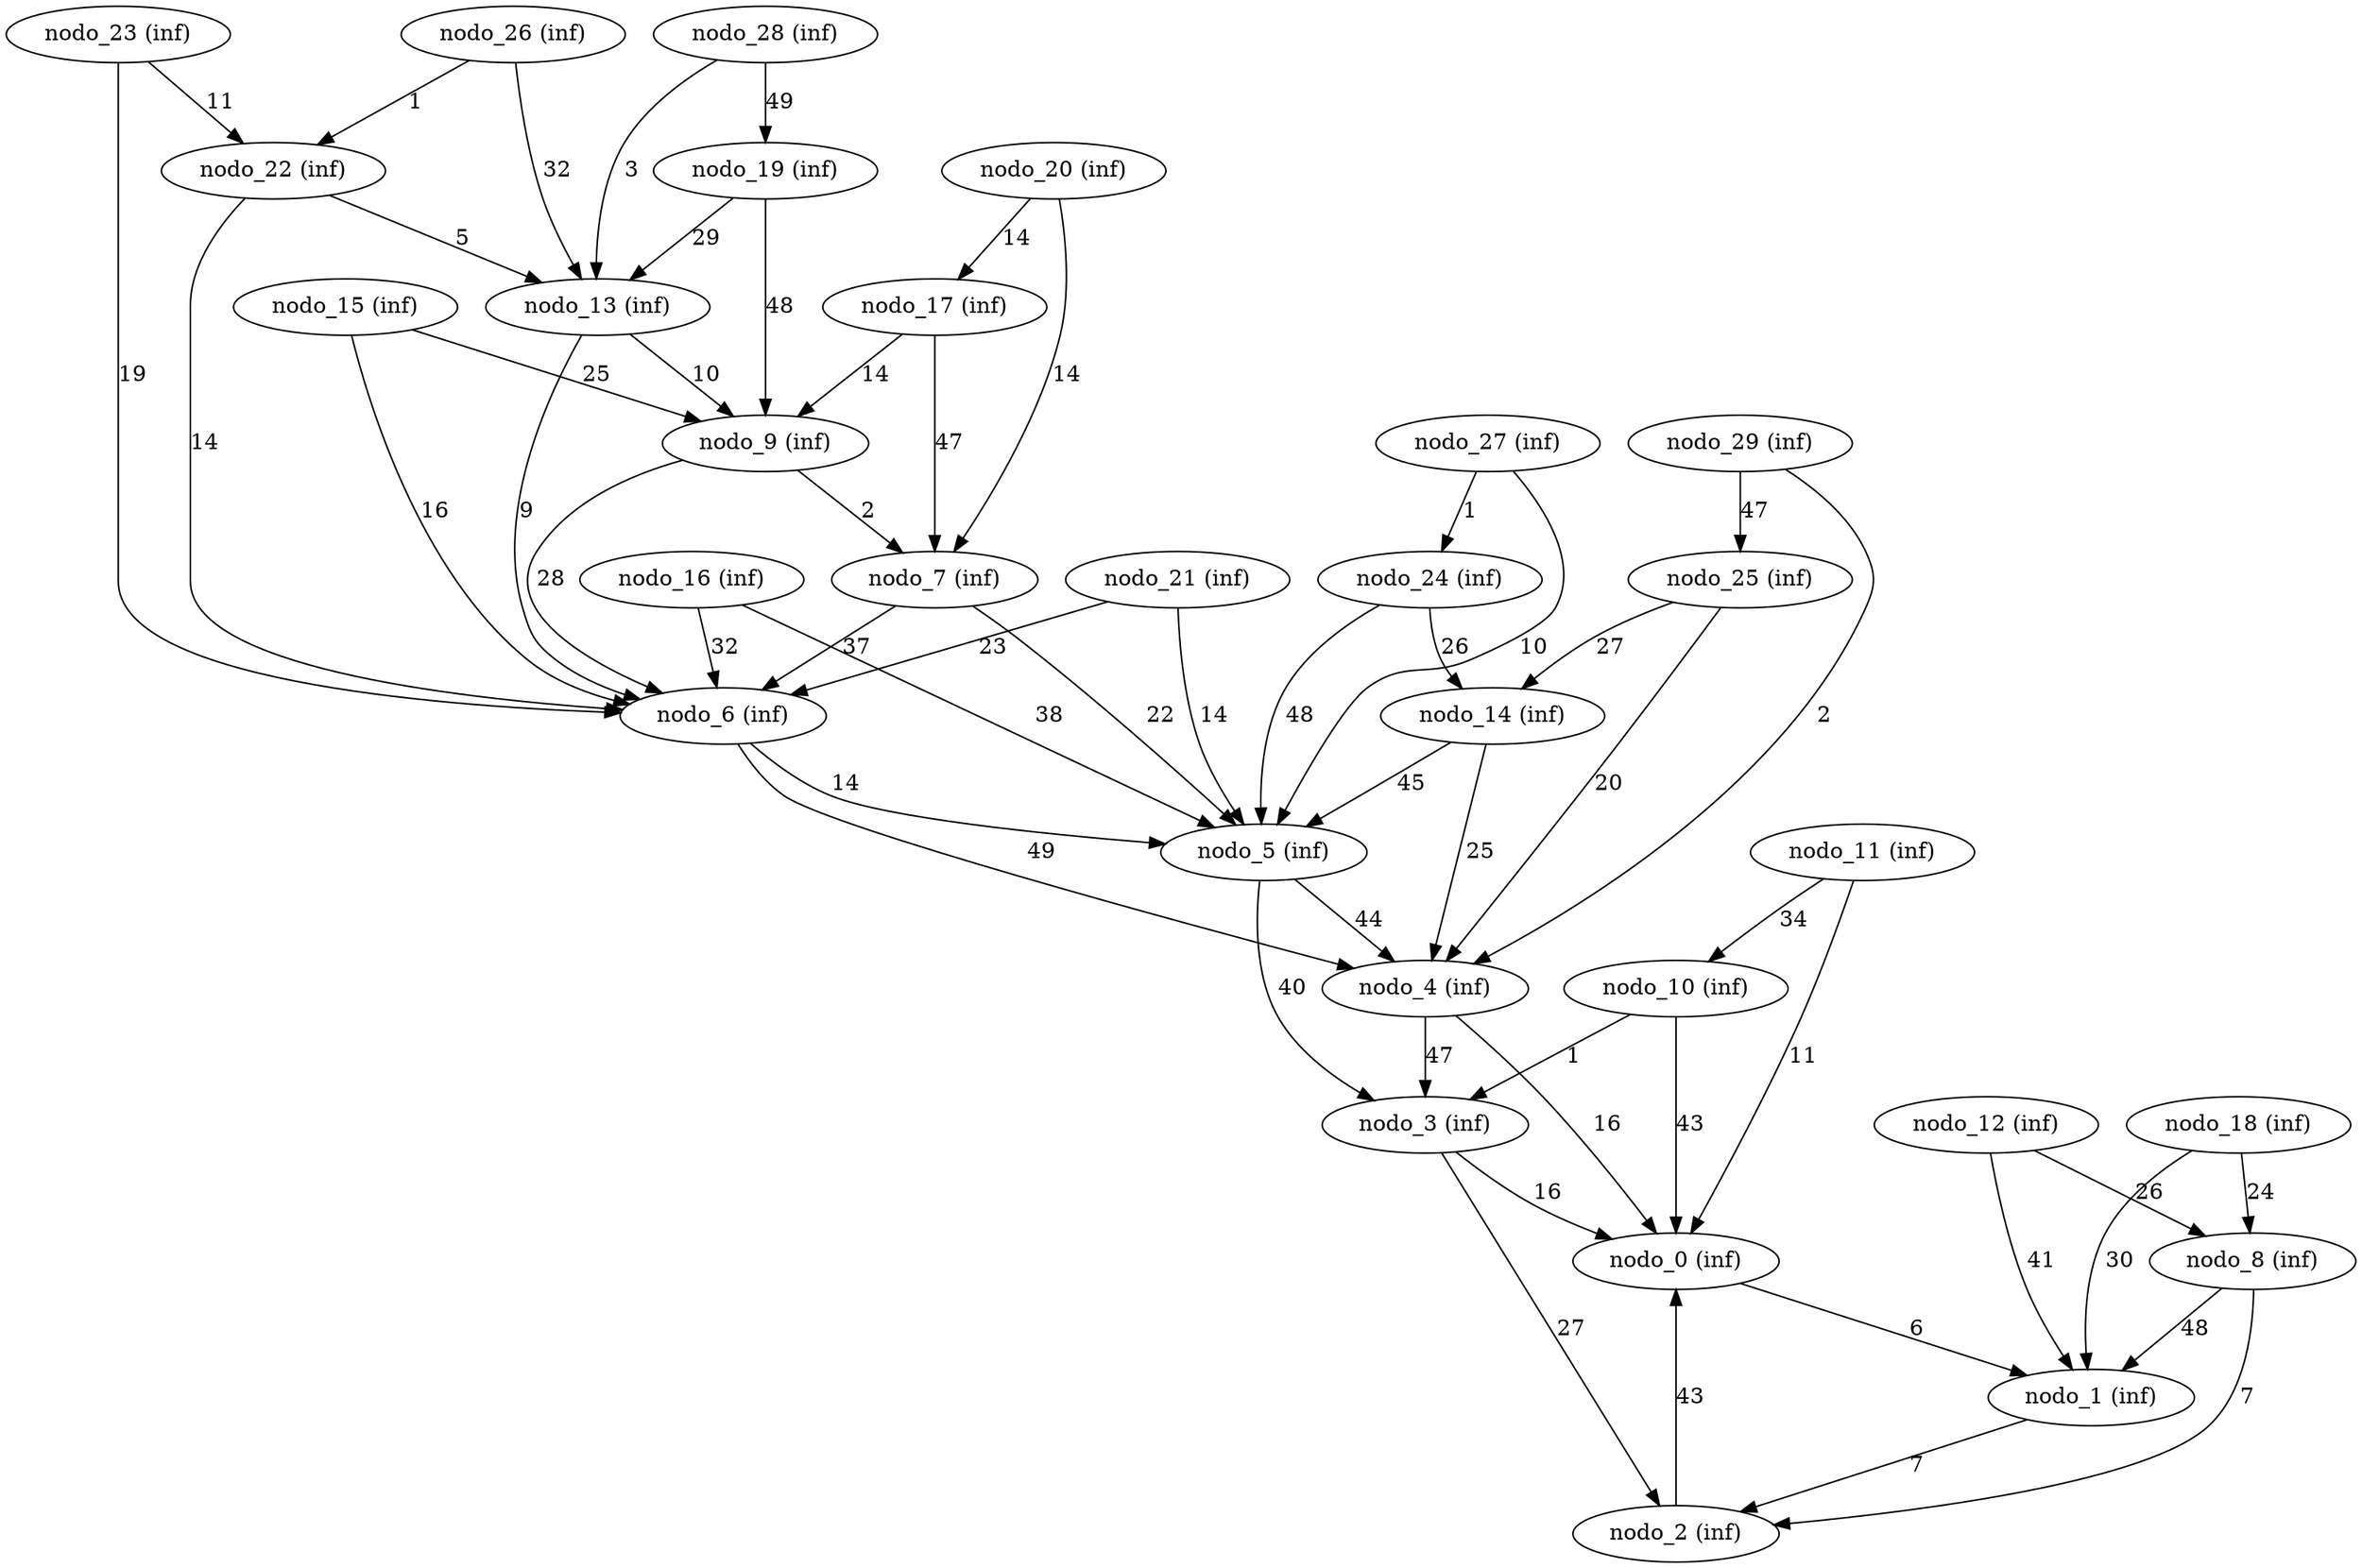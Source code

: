 digraph grafoDorogovtsevMendes_n_30 {
"nodo_0 (inf)";
"nodo_1 (inf)";
"nodo_2 (inf)";
"nodo_3 (inf)";
"nodo_4 (inf)";
"nodo_5 (inf)";
"nodo_6 (inf)";
"nodo_7 (inf)";
"nodo_8 (inf)";
"nodo_9 (inf)";
"nodo_10 (inf)";
"nodo_11 (inf)";
"nodo_12 (inf)";
"nodo_13 (inf)";
"nodo_14 (inf)";
"nodo_15 (inf)";
"nodo_16 (inf)";
"nodo_17 (inf)";
"nodo_18 (inf)";
"nodo_19 (inf)";
"nodo_20 (inf)";
"nodo_21 (inf)";
"nodo_22 (inf)";
"nodo_23 (inf)";
"nodo_24 (inf)";
"nodo_25 (inf)";
"nodo_26 (inf)";
"nodo_27 (inf)";
"nodo_28 (inf)";
"nodo_29 (inf)";
"nodo_0 (inf)" -> "nodo_1 (inf)" [label=6 weight=6];
"nodo_1 (inf)" -> "nodo_2 (inf)" [label=7 weight=7];
"nodo_2 (inf)" -> "nodo_0 (inf)" [label=43 weight=43];
"nodo_3 (inf)" -> "nodo_2 (inf)" [label=27 weight=27];
"nodo_3 (inf)" -> "nodo_0 (inf)" [label=16 weight=16];
"nodo_4 (inf)" -> "nodo_3 (inf)" [label=47 weight=47];
"nodo_4 (inf)" -> "nodo_0 (inf)" [label=16 weight=16];
"nodo_5 (inf)" -> "nodo_4 (inf)" [label=44 weight=44];
"nodo_5 (inf)" -> "nodo_3 (inf)" [label=40 weight=40];
"nodo_6 (inf)" -> "nodo_5 (inf)" [label=14 weight=14];
"nodo_6 (inf)" -> "nodo_4 (inf)" [label=49 weight=49];
"nodo_7 (inf)" -> "nodo_6 (inf)" [label=37 weight=37];
"nodo_7 (inf)" -> "nodo_5 (inf)" [label=22 weight=22];
"nodo_8 (inf)" -> "nodo_1 (inf)" [label=48 weight=48];
"nodo_8 (inf)" -> "nodo_2 (inf)" [label=7 weight=7];
"nodo_9 (inf)" -> "nodo_7 (inf)" [label=2 weight=2];
"nodo_9 (inf)" -> "nodo_6 (inf)" [label=28 weight=28];
"nodo_10 (inf)" -> "nodo_3 (inf)" [label=1 weight=1];
"nodo_10 (inf)" -> "nodo_0 (inf)" [label=43 weight=43];
"nodo_11 (inf)" -> "nodo_10 (inf)" [label=34 weight=34];
"nodo_11 (inf)" -> "nodo_0 (inf)" [label=11 weight=11];
"nodo_12 (inf)" -> "nodo_8 (inf)" [label=26 weight=26];
"nodo_12 (inf)" -> "nodo_1 (inf)" [label=41 weight=41];
"nodo_13 (inf)" -> "nodo_9 (inf)" [label=10 weight=10];
"nodo_13 (inf)" -> "nodo_6 (inf)" [label=9 weight=9];
"nodo_14 (inf)" -> "nodo_5 (inf)" [label=45 weight=45];
"nodo_14 (inf)" -> "nodo_4 (inf)" [label=25 weight=25];
"nodo_15 (inf)" -> "nodo_9 (inf)" [label=25 weight=25];
"nodo_15 (inf)" -> "nodo_6 (inf)" [label=16 weight=16];
"nodo_16 (inf)" -> "nodo_6 (inf)" [label=32 weight=32];
"nodo_16 (inf)" -> "nodo_5 (inf)" [label=38 weight=38];
"nodo_17 (inf)" -> "nodo_9 (inf)" [label=14 weight=14];
"nodo_17 (inf)" -> "nodo_7 (inf)" [label=47 weight=47];
"nodo_18 (inf)" -> "nodo_8 (inf)" [label=24 weight=24];
"nodo_18 (inf)" -> "nodo_1 (inf)" [label=30 weight=30];
"nodo_19 (inf)" -> "nodo_13 (inf)" [label=29 weight=29];
"nodo_19 (inf)" -> "nodo_9 (inf)" [label=48 weight=48];
"nodo_20 (inf)" -> "nodo_17 (inf)" [label=14 weight=14];
"nodo_20 (inf)" -> "nodo_7 (inf)" [label=14 weight=14];
"nodo_21 (inf)" -> "nodo_6 (inf)" [label=23 weight=23];
"nodo_21 (inf)" -> "nodo_5 (inf)" [label=14 weight=14];
"nodo_22 (inf)" -> "nodo_13 (inf)" [label=5 weight=5];
"nodo_22 (inf)" -> "nodo_6 (inf)" [label=14 weight=14];
"nodo_23 (inf)" -> "nodo_22 (inf)" [label=11 weight=11];
"nodo_23 (inf)" -> "nodo_6 (inf)" [label=19 weight=19];
"nodo_24 (inf)" -> "nodo_14 (inf)" [label=26 weight=26];
"nodo_24 (inf)" -> "nodo_5 (inf)" [label=48 weight=48];
"nodo_25 (inf)" -> "nodo_14 (inf)" [label=27 weight=27];
"nodo_25 (inf)" -> "nodo_4 (inf)" [label=20 weight=20];
"nodo_26 (inf)" -> "nodo_22 (inf)" [label=1 weight=1];
"nodo_26 (inf)" -> "nodo_13 (inf)" [label=32 weight=32];
"nodo_27 (inf)" -> "nodo_24 (inf)" [label=1 weight=1];
"nodo_27 (inf)" -> "nodo_5 (inf)" [label=10 weight=10];
"nodo_28 (inf)" -> "nodo_19 (inf)" [label=49 weight=49];
"nodo_28 (inf)" -> "nodo_13 (inf)" [label=3 weight=3];
"nodo_29 (inf)" -> "nodo_25 (inf)" [label=47 weight=47];
"nodo_29 (inf)" -> "nodo_4 (inf)" [label=2 weight=2];
}
